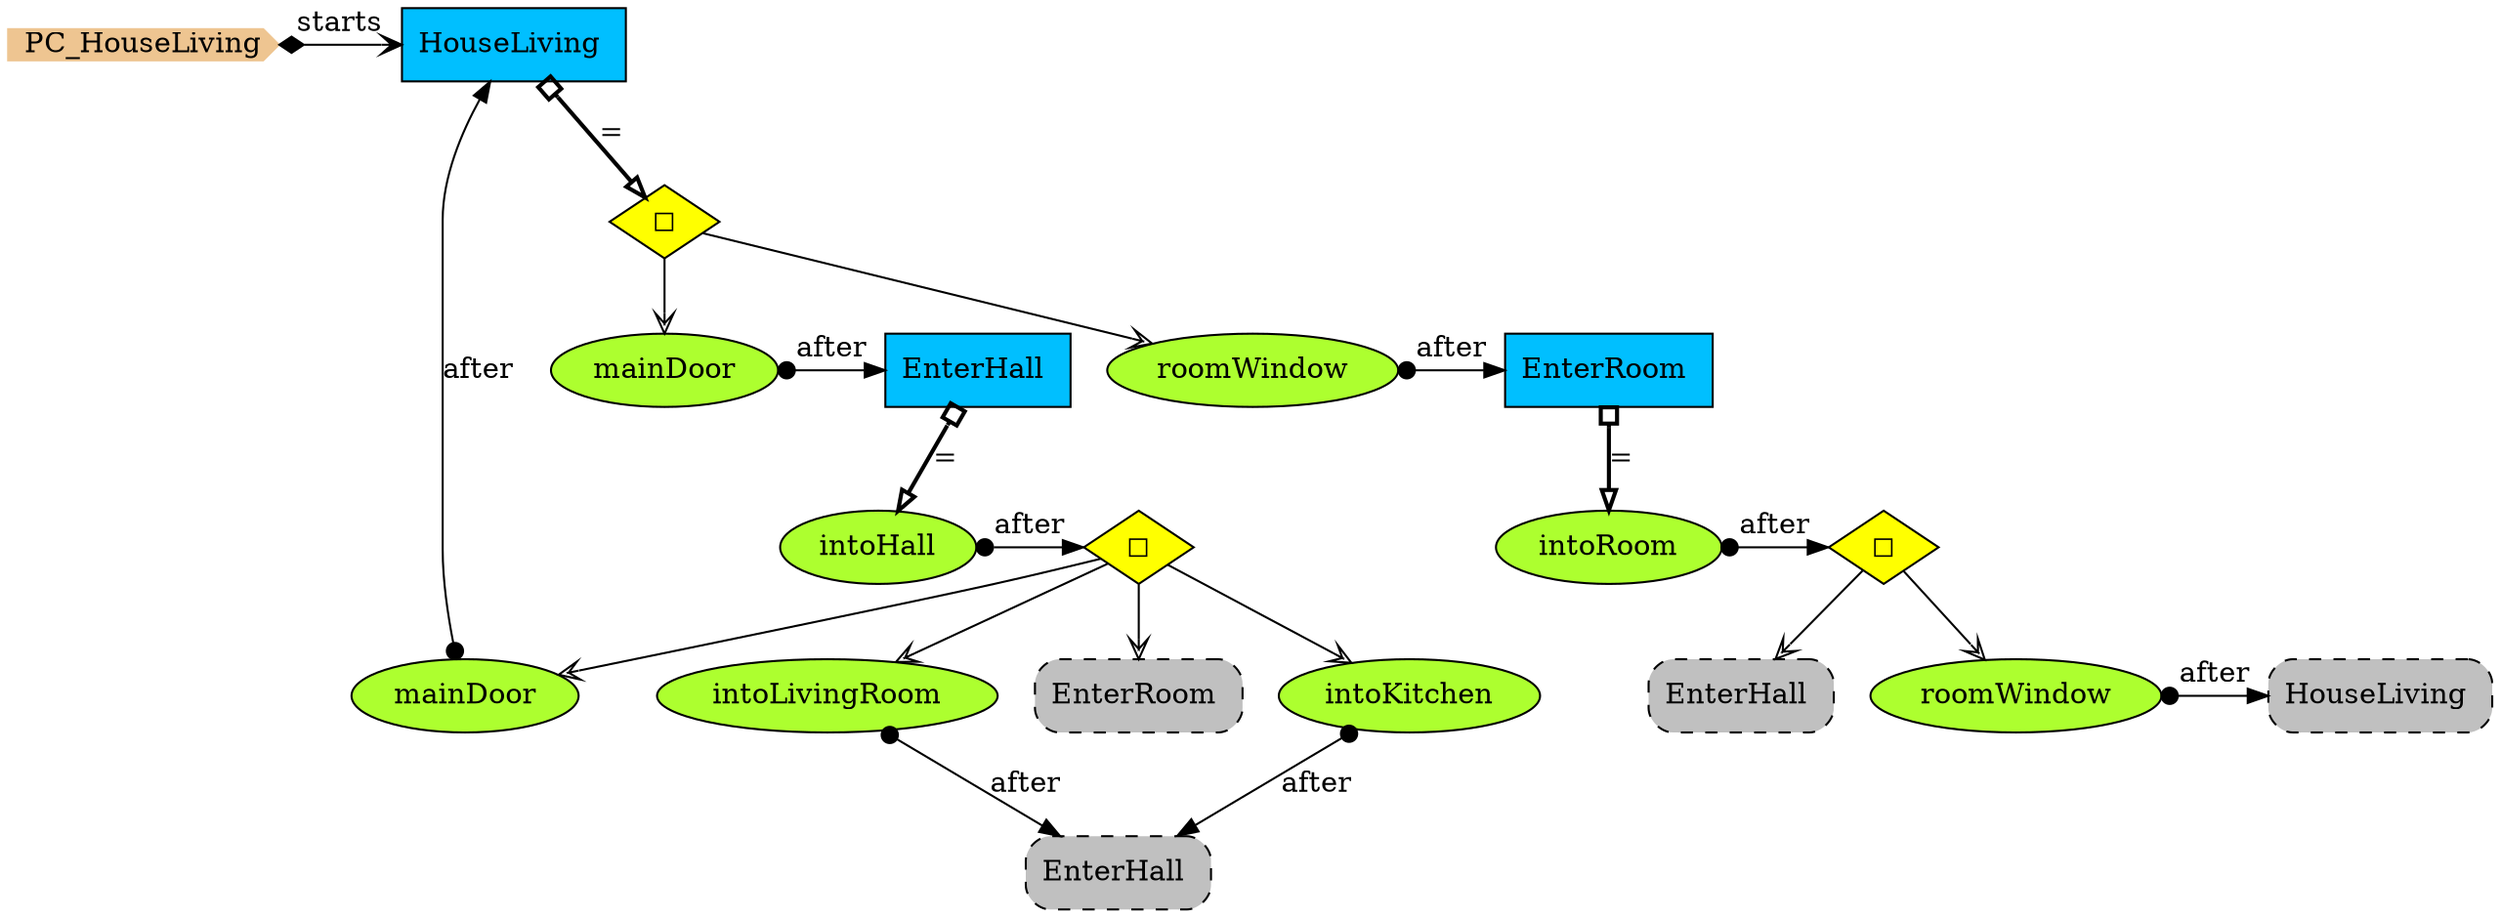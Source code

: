digraph {
StartN_ [shape = cds,color=burlywood2,style=filled,height=.2,width=.2, label =PC_HouseLiving];
OpHouseLiving [shape=diamond,fillcolor=yellow,style = filled,label="◻︎"];
mainDoor [shape=ellipse,fillcolor=greenyellow,style = filled,label="mainDoor"];
intoHall [shape=ellipse,fillcolor=greenyellow,style = filled,label="intoHall"];
EnterRoom [shape=box,fillcolor=deepskyblue,style = filled,label="EnterRoom "];
OpInsideRoom [shape=diamond,fillcolor=yellow,style = filled,label="◻︎"];
intoLivingRoom [shape=ellipse,fillcolor=greenyellow,style = filled,label="intoLivingRoom"];
mainDoor2 [shape=ellipse,fillcolor=greenyellow,style = filled,label="mainDoor"];
RefEnterHall2 [shape=rectangle,fillcolor=gray,style="rounded,filled,dashed",label="EnterHall "];
roomWindow2 [shape=ellipse,fillcolor=greenyellow,style = filled,label="roomWindow"];
RefHouseLiving [shape=rectangle,fillcolor=gray,style="rounded,filled,dashed",label="HouseLiving "];
RefEnterRoom [shape=rectangle,fillcolor=gray,style="rounded,filled,dashed",label="EnterRoom "];
RefEnterHall [shape=rectangle,fillcolor=gray,style="rounded,filled,dashed",label="EnterHall "];
intoKitchen [shape=ellipse,fillcolor=greenyellow,style = filled,label="intoKitchen"];
intoRoom [shape=ellipse,fillcolor=greenyellow,style = filled,label="intoRoom"];
OpEnterHall [shape=diamond,fillcolor=yellow,style = filled,label="◻︎"];
EnterHall [shape=box,fillcolor=deepskyblue,style = filled,label="EnterHall "];
roomWindow [shape=ellipse,fillcolor=greenyellow,style = filled,label="roomWindow"];
HouseLiving [shape=box,fillcolor=deepskyblue,style = filled,label="HouseLiving "];

{rank=min;StartN_,HouseLiving}
{rank=same;mainDoor,EnterHall}
{rank=same;roomWindow,EnterRoom}
{rank=same;intoHall,OpEnterHall}
{rank=same;intoRoom,OpInsideRoom}
{rank=same;roomWindow2,RefHouseLiving}

roomWindow2->RefHouseLiving[arrowtail=dot,dir=both,label="after"];

OpInsideRoom->roomWindow2[arrowhead="vee",fillcolor=white,label=""];
OpInsideRoom->RefEnterHall2[arrowhead="vee",fillcolor=white,label=""];
intoRoom->OpInsideRoom[arrowtail=dot,dir=both,label="after"];
OpEnterHall->RefEnterRoom[arrowhead="vee",fillcolor=white,label=""];
mainDoor2->HouseLiving[arrowtail=dot,dir=both,label="after"];
intoKitchen->RefEnterHall[arrowtail=dot,dir=both,label="after"];
intoLivingRoom->RefEnterHall[arrowtail=dot,dir=both,label="after"];



OpEnterHall->mainDoor2[arrowhead="vee",fillcolor=white,label=""];
OpEnterHall->intoKitchen[arrowhead="vee",fillcolor=white,label=""];
OpEnterHall->intoLivingRoom[arrowhead="vee",fillcolor=white,label=""];
intoHall->OpEnterHall[arrowtail=dot,dir=both,label="after"];
roomWindow->EnterRoom[arrowtail=dot,dir=both,label="after"];
mainDoor->EnterHall[arrowtail=dot,dir=both,label="after"];
OpHouseLiving->roomWindow[arrowhead="vee",fillcolor=white,label=""];
OpHouseLiving->mainDoor[arrowhead="vee",fillcolor=white,label=""];
StartN_->HouseLiving[arrowhead="open",arrowtail=diamond,dir=both,label="starts"];
EnterRoom->intoRoom[arrowhead="onormal",dir=both,arrowtail=obox,penwidth=2,label="="];
EnterHall->intoHall[arrowhead="onormal",dir=both,arrowtail=obox,penwidth=2,label="="];
HouseLiving->OpHouseLiving[arrowhead="onormal",dir=both,arrowtail=obox,penwidth=2,label="="];
}